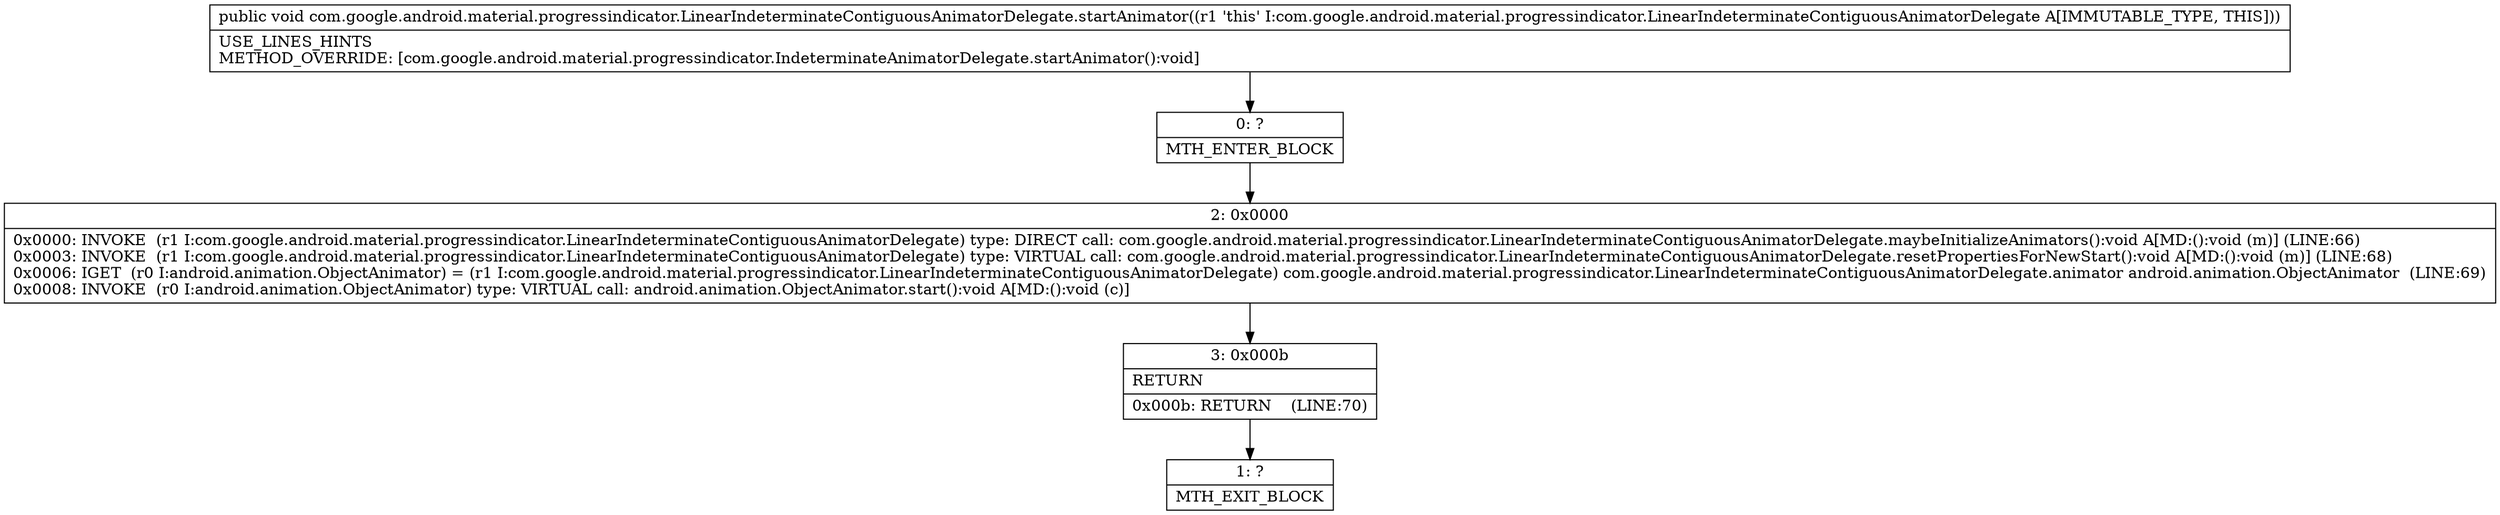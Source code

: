 digraph "CFG forcom.google.android.material.progressindicator.LinearIndeterminateContiguousAnimatorDelegate.startAnimator()V" {
Node_0 [shape=record,label="{0\:\ ?|MTH_ENTER_BLOCK\l}"];
Node_2 [shape=record,label="{2\:\ 0x0000|0x0000: INVOKE  (r1 I:com.google.android.material.progressindicator.LinearIndeterminateContiguousAnimatorDelegate) type: DIRECT call: com.google.android.material.progressindicator.LinearIndeterminateContiguousAnimatorDelegate.maybeInitializeAnimators():void A[MD:():void (m)] (LINE:66)\l0x0003: INVOKE  (r1 I:com.google.android.material.progressindicator.LinearIndeterminateContiguousAnimatorDelegate) type: VIRTUAL call: com.google.android.material.progressindicator.LinearIndeterminateContiguousAnimatorDelegate.resetPropertiesForNewStart():void A[MD:():void (m)] (LINE:68)\l0x0006: IGET  (r0 I:android.animation.ObjectAnimator) = (r1 I:com.google.android.material.progressindicator.LinearIndeterminateContiguousAnimatorDelegate) com.google.android.material.progressindicator.LinearIndeterminateContiguousAnimatorDelegate.animator android.animation.ObjectAnimator  (LINE:69)\l0x0008: INVOKE  (r0 I:android.animation.ObjectAnimator) type: VIRTUAL call: android.animation.ObjectAnimator.start():void A[MD:():void (c)]\l}"];
Node_3 [shape=record,label="{3\:\ 0x000b|RETURN\l|0x000b: RETURN    (LINE:70)\l}"];
Node_1 [shape=record,label="{1\:\ ?|MTH_EXIT_BLOCK\l}"];
MethodNode[shape=record,label="{public void com.google.android.material.progressindicator.LinearIndeterminateContiguousAnimatorDelegate.startAnimator((r1 'this' I:com.google.android.material.progressindicator.LinearIndeterminateContiguousAnimatorDelegate A[IMMUTABLE_TYPE, THIS]))  | USE_LINES_HINTS\lMETHOD_OVERRIDE: [com.google.android.material.progressindicator.IndeterminateAnimatorDelegate.startAnimator():void]\l}"];
MethodNode -> Node_0;Node_0 -> Node_2;
Node_2 -> Node_3;
Node_3 -> Node_1;
}

